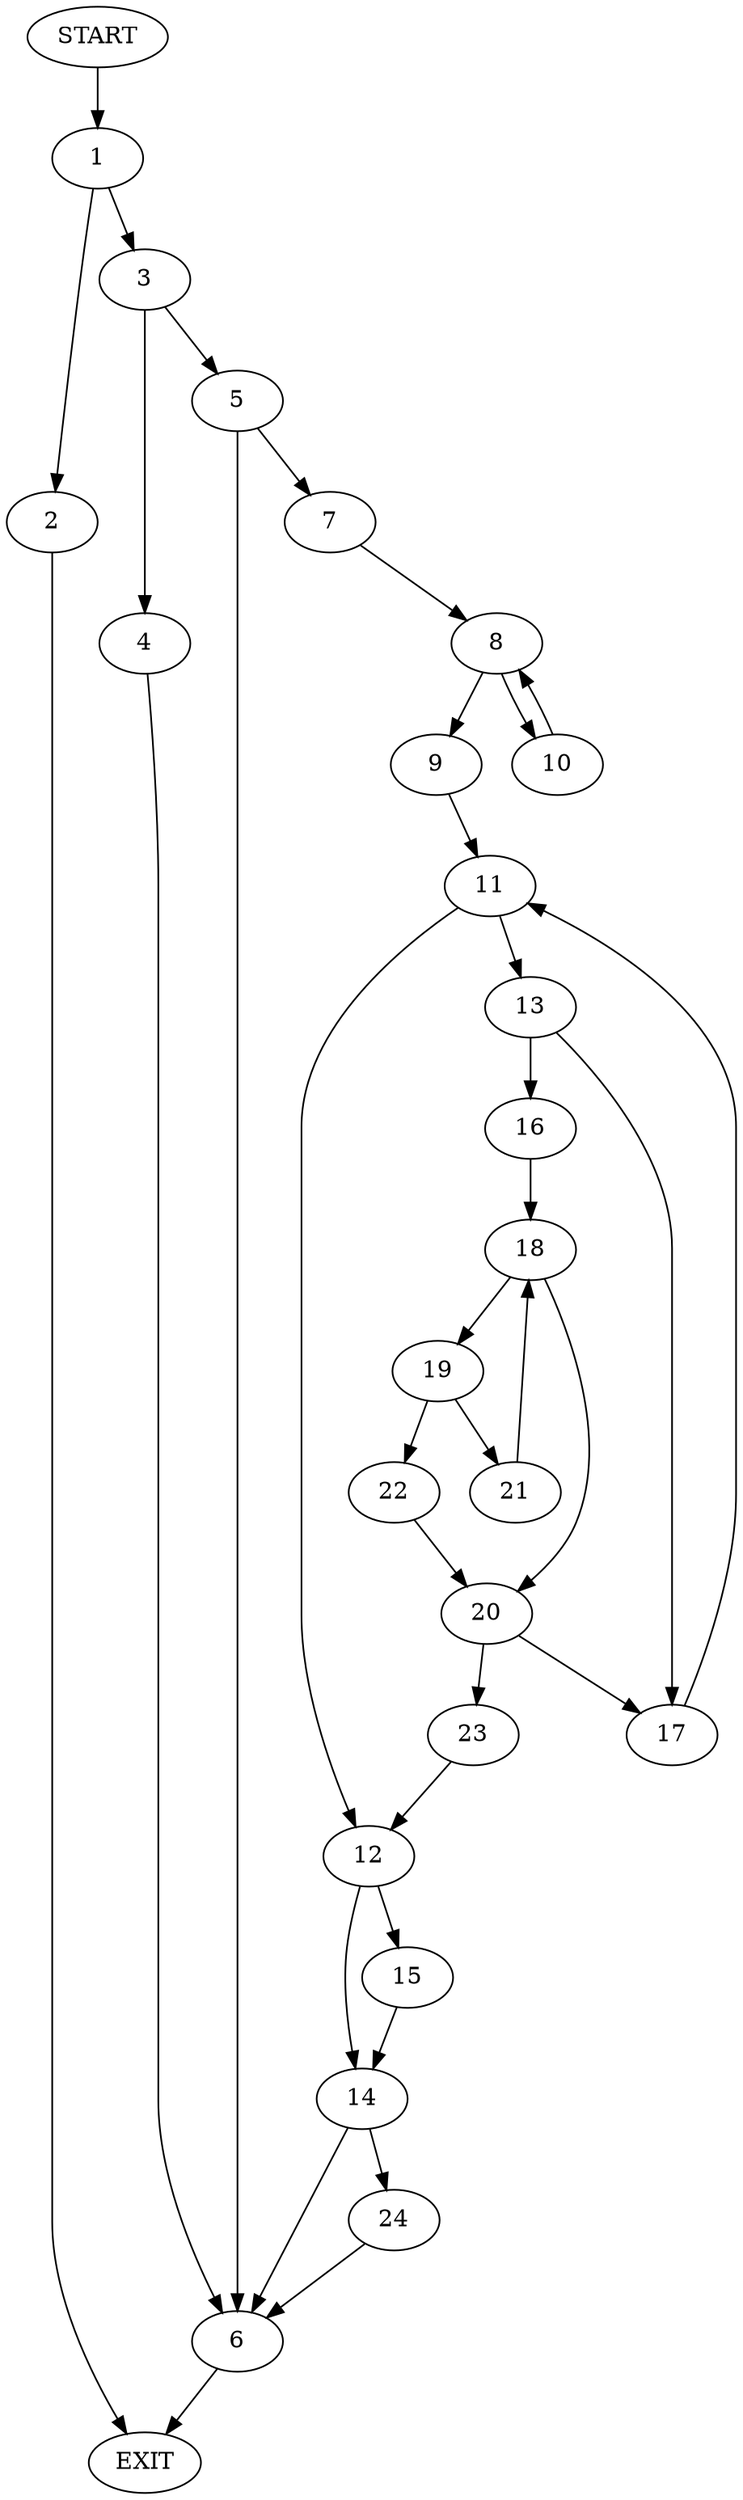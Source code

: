digraph {
0 [label="START"]
25 [label="EXIT"]
0 -> 1
1 -> 2
1 -> 3
2 -> 25
3 -> 4
3 -> 5
4 -> 6
5 -> 6
5 -> 7
6 -> 25
7 -> 8
8 -> 9
8 -> 10
9 -> 11
10 -> 8
11 -> 12
11 -> 13
12 -> 14
12 -> 15
13 -> 16
13 -> 17
17 -> 11
16 -> 18
18 -> 19
18 -> 20
19 -> 21
19 -> 22
20 -> 23
20 -> 17
22 -> 20
21 -> 18
23 -> 12
15 -> 14
14 -> 6
14 -> 24
24 -> 6
}
